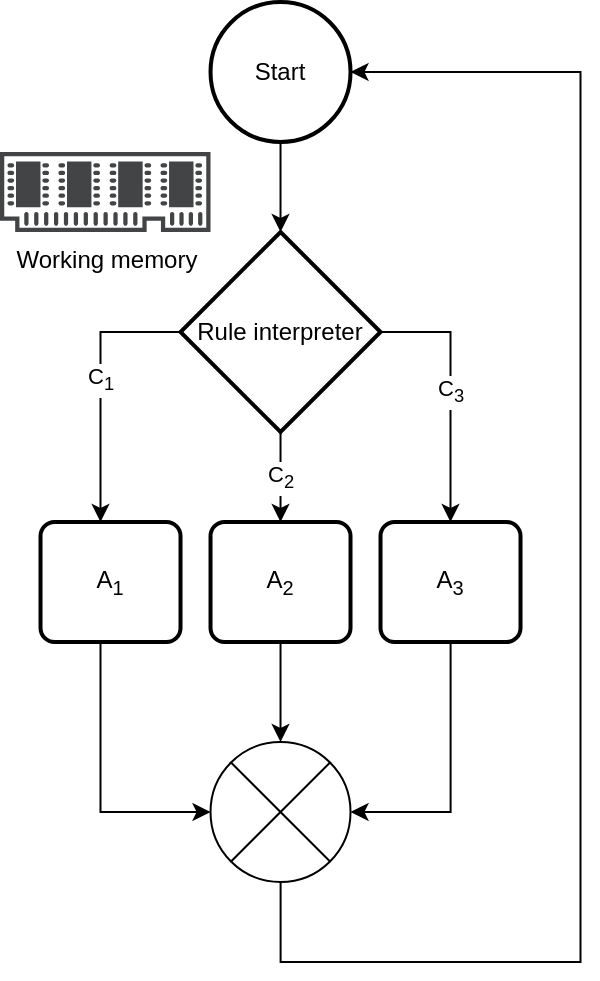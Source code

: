 <mxfile compressed="false" version="13.5.7" type="device">
  <diagram id="Rh_s17OjXxmGqSs0rtpV" name="Page-1">
    <mxGraphModel dx="1044" dy="636" grid="1" gridSize="10" guides="1" tooltips="1" connect="1" arrows="1" fold="1" page="1" pageScale="1" pageWidth="850" pageHeight="1100" math="0" shadow="0">
      <root>
        <mxCell id="0" />
        <mxCell id="1" parent="0" />
        <mxCell id="oIauVy45EMIZ6cCur1Zs-3" value="Working memory" style="pointerEvents=1;shadow=0;dashed=0;html=1;strokeColor=none;fillColor=#434445;aspect=fixed;labelPosition=center;verticalLabelPosition=bottom;verticalAlign=top;align=center;outlineConnect=0;shape=mxgraph.vvd.memory;" parent="1" vertex="1">
          <mxGeometry x="40" y="85" width="105.26" height="40" as="geometry" />
        </mxCell>
        <mxCell id="oIauVy45EMIZ6cCur1Zs-6" value="C&lt;sub&gt;1&lt;/sub&gt;" style="edgeStyle=orthogonalEdgeStyle;rounded=0;orthogonalLoop=1;jettySize=auto;html=1;" parent="1" source="oIauVy45EMIZ6cCur1Zs-4" target="oIauVy45EMIZ6cCur1Zs-7" edge="1">
          <mxGeometry x="-0.043" relative="1" as="geometry">
            <mxPoint x="120.26" y="280" as="targetPoint" />
            <Array as="points">
              <mxPoint x="90.26" y="175" />
            </Array>
            <mxPoint as="offset" />
          </mxGeometry>
        </mxCell>
        <mxCell id="oIauVy45EMIZ6cCur1Zs-10" value="C&lt;sub&gt;2&lt;/sub&gt;" style="edgeStyle=orthogonalEdgeStyle;rounded=0;orthogonalLoop=1;jettySize=auto;html=1;" parent="1" source="oIauVy45EMIZ6cCur1Zs-4" target="oIauVy45EMIZ6cCur1Zs-8" edge="1">
          <mxGeometry relative="1" as="geometry" />
        </mxCell>
        <mxCell id="oIauVy45EMIZ6cCur1Zs-11" value="C&lt;sub&gt;3&lt;/sub&gt;" style="edgeStyle=orthogonalEdgeStyle;rounded=0;orthogonalLoop=1;jettySize=auto;html=1;" parent="1" source="oIauVy45EMIZ6cCur1Zs-4" target="oIauVy45EMIZ6cCur1Zs-9" edge="1">
          <mxGeometry relative="1" as="geometry">
            <Array as="points">
              <mxPoint x="265.26" y="175" />
            </Array>
          </mxGeometry>
        </mxCell>
        <mxCell id="oIauVy45EMIZ6cCur1Zs-4" value="Rule interpreter" style="strokeWidth=2;html=1;shape=mxgraph.flowchart.decision;whiteSpace=wrap;" parent="1" vertex="1">
          <mxGeometry x="130.26" y="125" width="100" height="100" as="geometry" />
        </mxCell>
        <mxCell id="oIauVy45EMIZ6cCur1Zs-13" style="edgeStyle=orthogonalEdgeStyle;rounded=0;orthogonalLoop=1;jettySize=auto;html=1;" parent="1" source="oIauVy45EMIZ6cCur1Zs-7" target="oIauVy45EMIZ6cCur1Zs-12" edge="1">
          <mxGeometry relative="1" as="geometry">
            <Array as="points">
              <mxPoint x="90.26" y="415" />
            </Array>
          </mxGeometry>
        </mxCell>
        <mxCell id="oIauVy45EMIZ6cCur1Zs-7" value="A&lt;sub&gt;1&lt;/sub&gt;" style="rounded=1;whiteSpace=wrap;html=1;absoluteArcSize=1;arcSize=14;strokeWidth=2;" parent="1" vertex="1">
          <mxGeometry x="60.26" y="270" width="70" height="60" as="geometry" />
        </mxCell>
        <mxCell id="oIauVy45EMIZ6cCur1Zs-14" style="edgeStyle=orthogonalEdgeStyle;rounded=0;orthogonalLoop=1;jettySize=auto;html=1;" parent="1" source="oIauVy45EMIZ6cCur1Zs-8" target="oIauVy45EMIZ6cCur1Zs-12" edge="1">
          <mxGeometry relative="1" as="geometry" />
        </mxCell>
        <mxCell id="oIauVy45EMIZ6cCur1Zs-8" value="A&lt;sub&gt;2&lt;/sub&gt;" style="rounded=1;whiteSpace=wrap;html=1;absoluteArcSize=1;arcSize=14;strokeWidth=2;" parent="1" vertex="1">
          <mxGeometry x="145.26" y="270" width="70" height="60" as="geometry" />
        </mxCell>
        <mxCell id="oIauVy45EMIZ6cCur1Zs-15" style="edgeStyle=orthogonalEdgeStyle;rounded=0;orthogonalLoop=1;jettySize=auto;html=1;" parent="1" source="oIauVy45EMIZ6cCur1Zs-9" target="oIauVy45EMIZ6cCur1Zs-12" edge="1">
          <mxGeometry relative="1" as="geometry">
            <Array as="points">
              <mxPoint x="265.26" y="415" />
            </Array>
          </mxGeometry>
        </mxCell>
        <mxCell id="oIauVy45EMIZ6cCur1Zs-9" value="A&lt;sub&gt;3&lt;/sub&gt;" style="rounded=1;whiteSpace=wrap;html=1;absoluteArcSize=1;arcSize=14;strokeWidth=2;" parent="1" vertex="1">
          <mxGeometry x="230.26" y="270" width="70" height="60" as="geometry" />
        </mxCell>
        <mxCell id="oIauVy45EMIZ6cCur1Zs-16" style="edgeStyle=orthogonalEdgeStyle;rounded=0;orthogonalLoop=1;jettySize=auto;html=1;" parent="1" source="oIauVy45EMIZ6cCur1Zs-12" target="oIauVy45EMIZ6cCur1Zs-17" edge="1">
          <mxGeometry relative="1" as="geometry">
            <mxPoint x="50.26" y="150" as="targetPoint" />
            <Array as="points">
              <mxPoint x="180.26" y="490" />
              <mxPoint x="330.26" y="490" />
              <mxPoint x="330.26" y="45" />
            </Array>
          </mxGeometry>
        </mxCell>
        <mxCell id="oIauVy45EMIZ6cCur1Zs-12" value="" style="verticalLabelPosition=bottom;verticalAlign=top;html=1;shape=mxgraph.flowchart.or;" parent="1" vertex="1">
          <mxGeometry x="145.26" y="380" width="70" height="70" as="geometry" />
        </mxCell>
        <mxCell id="oIauVy45EMIZ6cCur1Zs-18" style="edgeStyle=orthogonalEdgeStyle;rounded=0;orthogonalLoop=1;jettySize=auto;html=1;" parent="1" source="oIauVy45EMIZ6cCur1Zs-17" target="oIauVy45EMIZ6cCur1Zs-4" edge="1">
          <mxGeometry relative="1" as="geometry" />
        </mxCell>
        <mxCell id="oIauVy45EMIZ6cCur1Zs-17" value="Start" style="strokeWidth=2;html=1;shape=mxgraph.flowchart.start_2;whiteSpace=wrap;" parent="1" vertex="1">
          <mxGeometry x="145.26" y="10" width="70" height="70" as="geometry" />
        </mxCell>
      </root>
    </mxGraphModel>
  </diagram>
</mxfile>
